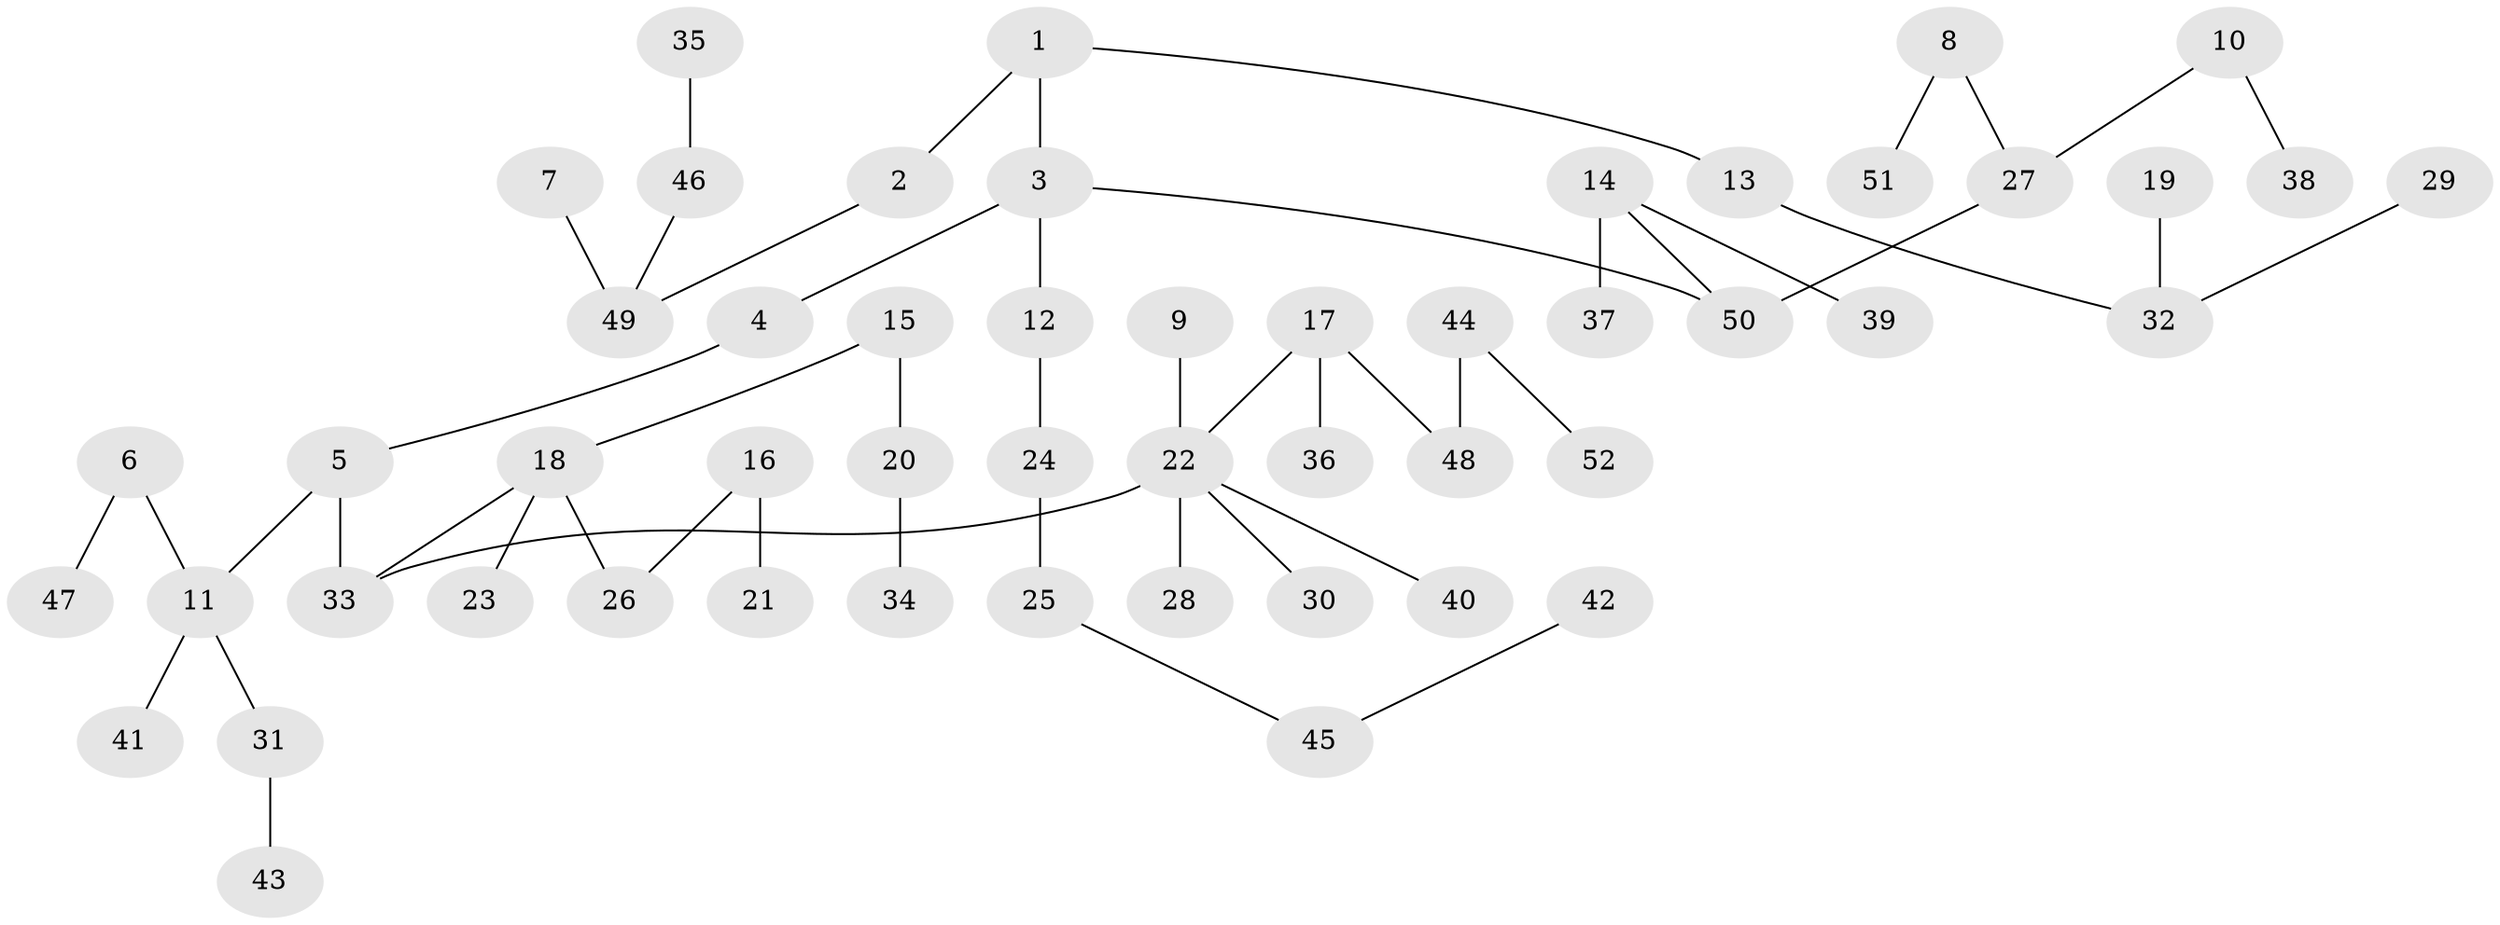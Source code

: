 // original degree distribution, {3: 0.136986301369863, 2: 0.2602739726027397, 4: 0.0821917808219178, 5: 0.0273972602739726, 7: 0.0136986301369863, 1: 0.4794520547945205}
// Generated by graph-tools (version 1.1) at 2025/37/03/04/25 23:37:17]
// undirected, 52 vertices, 51 edges
graph export_dot {
  node [color=gray90,style=filled];
  1;
  2;
  3;
  4;
  5;
  6;
  7;
  8;
  9;
  10;
  11;
  12;
  13;
  14;
  15;
  16;
  17;
  18;
  19;
  20;
  21;
  22;
  23;
  24;
  25;
  26;
  27;
  28;
  29;
  30;
  31;
  32;
  33;
  34;
  35;
  36;
  37;
  38;
  39;
  40;
  41;
  42;
  43;
  44;
  45;
  46;
  47;
  48;
  49;
  50;
  51;
  52;
  1 -- 2 [weight=1.0];
  1 -- 3 [weight=1.0];
  1 -- 13 [weight=1.0];
  2 -- 49 [weight=1.0];
  3 -- 4 [weight=1.0];
  3 -- 12 [weight=1.0];
  3 -- 50 [weight=1.0];
  4 -- 5 [weight=1.0];
  5 -- 11 [weight=1.0];
  5 -- 33 [weight=1.0];
  6 -- 11 [weight=1.0];
  6 -- 47 [weight=1.0];
  7 -- 49 [weight=1.0];
  8 -- 27 [weight=1.0];
  8 -- 51 [weight=1.0];
  9 -- 22 [weight=1.0];
  10 -- 27 [weight=1.0];
  10 -- 38 [weight=1.0];
  11 -- 31 [weight=1.0];
  11 -- 41 [weight=1.0];
  12 -- 24 [weight=1.0];
  13 -- 32 [weight=1.0];
  14 -- 37 [weight=1.0];
  14 -- 39 [weight=1.0];
  14 -- 50 [weight=1.0];
  15 -- 18 [weight=1.0];
  15 -- 20 [weight=1.0];
  16 -- 21 [weight=1.0];
  16 -- 26 [weight=1.0];
  17 -- 22 [weight=1.0];
  17 -- 36 [weight=1.0];
  17 -- 48 [weight=1.0];
  18 -- 23 [weight=1.0];
  18 -- 26 [weight=1.0];
  18 -- 33 [weight=1.0];
  19 -- 32 [weight=1.0];
  20 -- 34 [weight=1.0];
  22 -- 28 [weight=1.0];
  22 -- 30 [weight=1.0];
  22 -- 33 [weight=1.0];
  22 -- 40 [weight=1.0];
  24 -- 25 [weight=1.0];
  25 -- 45 [weight=1.0];
  27 -- 50 [weight=1.0];
  29 -- 32 [weight=1.0];
  31 -- 43 [weight=1.0];
  35 -- 46 [weight=1.0];
  42 -- 45 [weight=1.0];
  44 -- 48 [weight=1.0];
  44 -- 52 [weight=1.0];
  46 -- 49 [weight=1.0];
}
